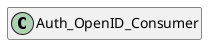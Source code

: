 @startuml
set namespaceSeparator \\
hide members
hide << alias >> circle

class Auth_OpenID_Consumer
@enduml
